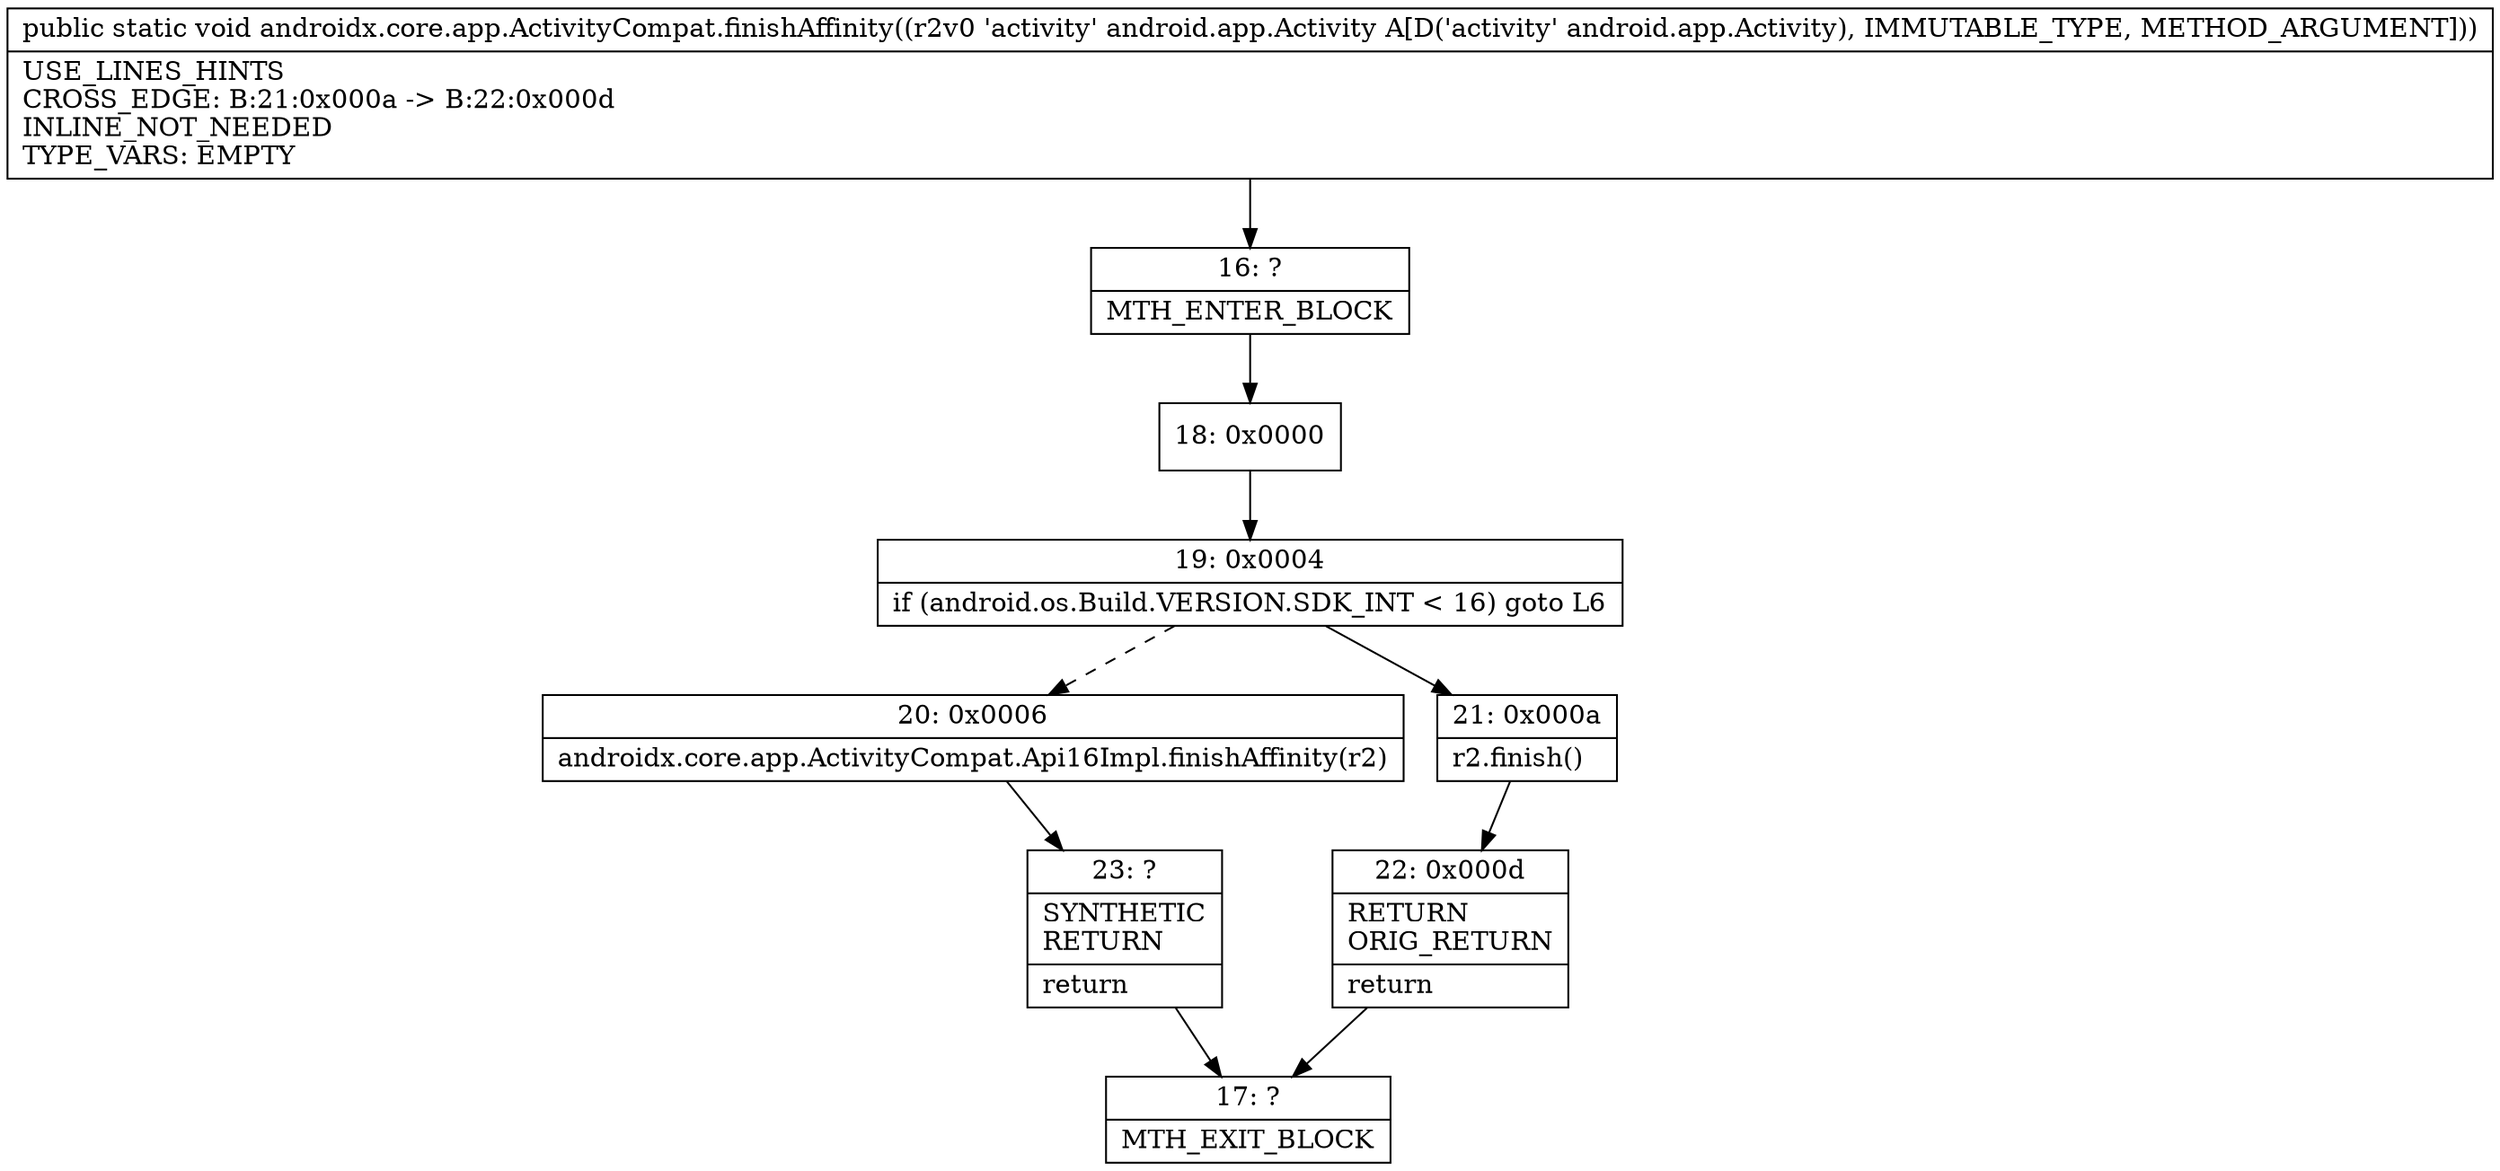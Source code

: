 digraph "CFG forandroidx.core.app.ActivityCompat.finishAffinity(Landroid\/app\/Activity;)V" {
Node_16 [shape=record,label="{16\:\ ?|MTH_ENTER_BLOCK\l}"];
Node_18 [shape=record,label="{18\:\ 0x0000}"];
Node_19 [shape=record,label="{19\:\ 0x0004|if (android.os.Build.VERSION.SDK_INT \< 16) goto L6\l}"];
Node_20 [shape=record,label="{20\:\ 0x0006|androidx.core.app.ActivityCompat.Api16Impl.finishAffinity(r2)\l}"];
Node_23 [shape=record,label="{23\:\ ?|SYNTHETIC\lRETURN\l|return\l}"];
Node_17 [shape=record,label="{17\:\ ?|MTH_EXIT_BLOCK\l}"];
Node_21 [shape=record,label="{21\:\ 0x000a|r2.finish()\l}"];
Node_22 [shape=record,label="{22\:\ 0x000d|RETURN\lORIG_RETURN\l|return\l}"];
MethodNode[shape=record,label="{public static void androidx.core.app.ActivityCompat.finishAffinity((r2v0 'activity' android.app.Activity A[D('activity' android.app.Activity), IMMUTABLE_TYPE, METHOD_ARGUMENT]))  | USE_LINES_HINTS\lCROSS_EDGE: B:21:0x000a \-\> B:22:0x000d\lINLINE_NOT_NEEDED\lTYPE_VARS: EMPTY\l}"];
MethodNode -> Node_16;Node_16 -> Node_18;
Node_18 -> Node_19;
Node_19 -> Node_20[style=dashed];
Node_19 -> Node_21;
Node_20 -> Node_23;
Node_23 -> Node_17;
Node_21 -> Node_22;
Node_22 -> Node_17;
}

